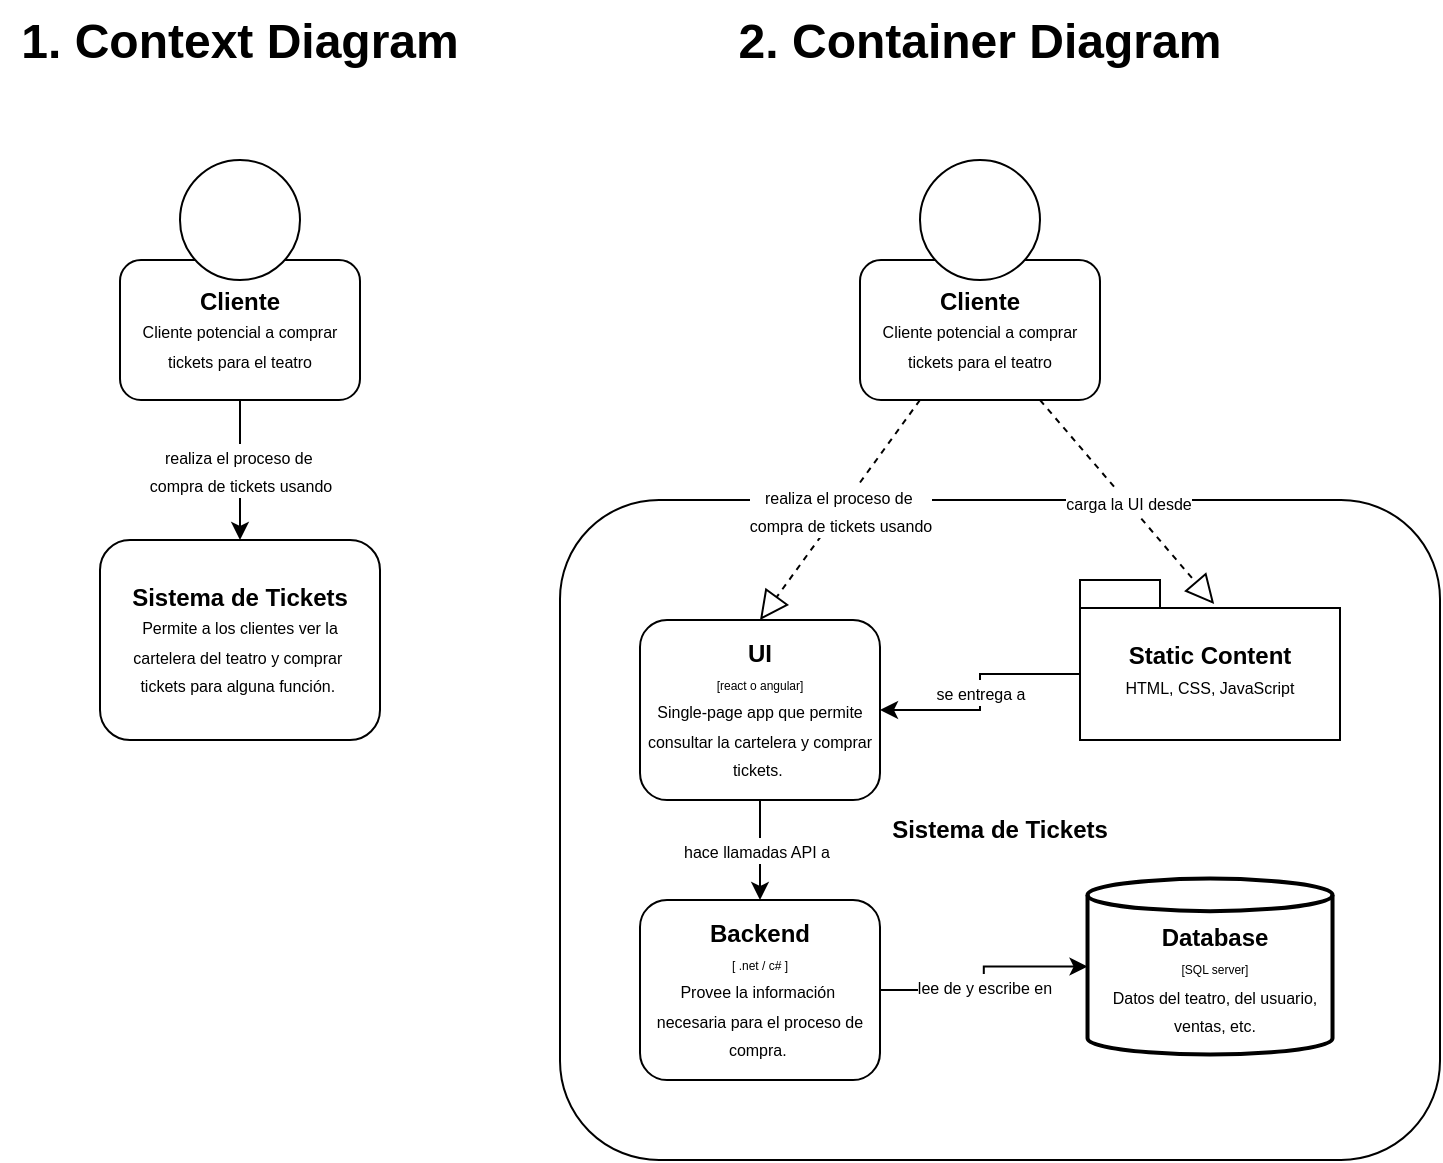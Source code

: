 <mxfile version="28.2.7">
  <diagram name="Página-1" id="r4OL-8VJmVTg6mvdqsjt">
    <mxGraphModel dx="606" dy="497" grid="1" gridSize="10" guides="1" tooltips="1" connect="1" arrows="1" fold="1" page="1" pageScale="1" pageWidth="827" pageHeight="1169" math="0" shadow="0">
      <root>
        <mxCell id="0" />
        <mxCell id="1" parent="0" />
        <mxCell id="yTKk0tZdHkr2-aVSklQV-4" value="&lt;font style=&quot;forced-color-adjust: none; color: rgb(0, 0, 0); font-family: Helvetica; font-style: normal; font-variant-ligatures: normal; font-variant-caps: normal; font-weight: 400; letter-spacing: normal; orphans: 2; text-align: center; text-indent: 0px; text-transform: none; widows: 2; word-spacing: 0px; -webkit-text-stroke-width: 0px; white-space: nowrap; text-decoration-thickness: initial; text-decoration-style: initial; text-decoration-color: initial; font-size: 8px;&quot;&gt;&lt;font style=&quot;forced-color-adjust: none;&quot;&gt;realiza&amp;nbsp;&lt;/font&gt;&lt;/font&gt;&lt;span style=&quot;background-color: light-dark(#ffffff, var(--ge-dark-color, #121212)); color: light-dark(rgb(0, 0, 0), rgb(255, 255, 255)); font-size: 8px;&quot;&gt;el proceso de&amp;nbsp;&lt;/span&gt;&lt;div&gt;&lt;span style=&quot;background-color: light-dark(#ffffff, var(--ge-dark-color, #121212)); color: light-dark(rgb(0, 0, 0), rgb(255, 255, 255)); font-size: 8px;&quot;&gt;compra&amp;nbsp;&lt;/span&gt;&lt;span style=&quot;background-color: light-dark(#ffffff, var(--ge-dark-color, #121212)); color: light-dark(rgb(0, 0, 0), rgb(255, 255, 255)); font-size: 8px;&quot;&gt;de tickets usando&lt;/span&gt;&lt;/div&gt;" style="edgeStyle=orthogonalEdgeStyle;rounded=0;orthogonalLoop=1;jettySize=auto;html=1;exitX=0.5;exitY=1;exitDx=0;exitDy=0;entryX=0.5;entryY=0;entryDx=0;entryDy=0;" edge="1" parent="1" source="yTKk0tZdHkr2-aVSklQV-1" target="yTKk0tZdHkr2-aVSklQV-2">
          <mxGeometry relative="1" as="geometry" />
        </mxCell>
        <mxCell id="yTKk0tZdHkr2-aVSklQV-1" value="&lt;b&gt;Cliente&lt;/b&gt;&lt;div&gt;&lt;span style=&quot;font-size: 8px;&quot;&gt;Cliente potencial a comprar tickets para el teatro&lt;/span&gt;&lt;/div&gt;" style="rounded=1;whiteSpace=wrap;html=1;" vertex="1" parent="1">
          <mxGeometry x="100" y="170" width="120" height="70" as="geometry" />
        </mxCell>
        <mxCell id="yTKk0tZdHkr2-aVSklQV-2" value="&lt;b&gt;Sistema de Tickets&lt;/b&gt;&lt;div&gt;&lt;font style=&quot;font-size: 8px;&quot;&gt;Permite a los clientes ver la&lt;/font&gt;&lt;/div&gt;&lt;div&gt;&lt;font style=&quot;font-size: 8px;&quot;&gt;cartelera del teatro y comprar&amp;nbsp;&lt;/font&gt;&lt;/div&gt;&lt;div&gt;&lt;font style=&quot;font-size: 8px;&quot;&gt;tickets para alguna función.&amp;nbsp;&lt;/font&gt;&lt;/div&gt;" style="rounded=1;whiteSpace=wrap;html=1;" vertex="1" parent="1">
          <mxGeometry x="90" y="310" width="140" height="100" as="geometry" />
        </mxCell>
        <mxCell id="yTKk0tZdHkr2-aVSklQV-8" value="&lt;b&gt;Cliente&lt;/b&gt;&lt;div&gt;&lt;span style=&quot;font-size: 8px;&quot;&gt;Cliente potencial a comprar tickets para el teatro&lt;/span&gt;&lt;/div&gt;" style="rounded=1;whiteSpace=wrap;html=1;" vertex="1" parent="1">
          <mxGeometry x="470" y="170" width="120" height="70" as="geometry" />
        </mxCell>
        <mxCell id="yTKk0tZdHkr2-aVSklQV-9" value="&lt;b&gt;Sistema de Tickets&lt;/b&gt;" style="rounded=1;whiteSpace=wrap;html=1;fillColor=none;align=center;" vertex="1" parent="1">
          <mxGeometry x="320" y="290" width="440" height="330" as="geometry" />
        </mxCell>
        <mxCell id="yTKk0tZdHkr2-aVSklQV-10" value="" style="strokeWidth=2;html=1;shape=mxgraph.flowchart.direct_data;whiteSpace=wrap;rotation=-90;" vertex="1" parent="1">
          <mxGeometry x="601.1" y="462.04" width="87.82" height="122.5" as="geometry" />
        </mxCell>
        <mxCell id="yTKk0tZdHkr2-aVSklQV-11" value="&lt;b&gt;Backend&lt;/b&gt;&lt;div&gt;&lt;font style=&quot;font-size: 6px;&quot;&gt;[ .net / c# ]&lt;/font&gt;&lt;/div&gt;&lt;div&gt;&lt;span style=&quot;font-size: 8px;&quot;&gt;Provee la información&amp;nbsp;&lt;/span&gt;&lt;/div&gt;&lt;div&gt;&lt;span style=&quot;font-size: 8px;&quot;&gt;necesaria para el proceso de compra.&amp;nbsp;&lt;/span&gt;&lt;/div&gt;" style="rounded=1;whiteSpace=wrap;html=1;" vertex="1" parent="1">
          <mxGeometry x="360" y="490" width="120" height="90" as="geometry" />
        </mxCell>
        <mxCell id="yTKk0tZdHkr2-aVSklQV-17" style="edgeStyle=orthogonalEdgeStyle;rounded=0;orthogonalLoop=1;jettySize=auto;html=1;exitX=0.5;exitY=1;exitDx=0;exitDy=0;" edge="1" parent="1" source="yTKk0tZdHkr2-aVSklQV-12" target="yTKk0tZdHkr2-aVSklQV-11">
          <mxGeometry relative="1" as="geometry" />
        </mxCell>
        <mxCell id="yTKk0tZdHkr2-aVSklQV-22" value="&lt;font style=&quot;font-size: 8px;&quot;&gt;hace llamadas API a&lt;/font&gt;" style="edgeLabel;html=1;align=center;verticalAlign=middle;resizable=0;points=[];" vertex="1" connectable="0" parent="yTKk0tZdHkr2-aVSklQV-17">
          <mxGeometry x="-0.002" y="-2" relative="1" as="geometry">
            <mxPoint as="offset" />
          </mxGeometry>
        </mxCell>
        <mxCell id="yTKk0tZdHkr2-aVSklQV-12" value="&lt;b&gt;UI&lt;/b&gt;&lt;div&gt;&lt;font style=&quot;font-size: 6px;&quot;&gt;[react o angular]&lt;/font&gt;&lt;/div&gt;&lt;div&gt;&lt;font style=&quot;font-size: 8px;&quot;&gt;Single-page app que permite consultar la cartelera y comprar tickets.&amp;nbsp;&lt;/font&gt;&lt;/div&gt;" style="rounded=1;whiteSpace=wrap;html=1;" vertex="1" parent="1">
          <mxGeometry x="360" y="350" width="120" height="90" as="geometry" />
        </mxCell>
        <mxCell id="yTKk0tZdHkr2-aVSklQV-16" value="&lt;font style=&quot;font-size: 8px;&quot;&gt;se entrega a&lt;/font&gt;" style="edgeStyle=orthogonalEdgeStyle;rounded=0;orthogonalLoop=1;jettySize=auto;html=1;exitX=0;exitY=0;exitDx=0;exitDy=47;exitPerimeter=0;entryX=1;entryY=0.5;entryDx=0;entryDy=0;" edge="1" parent="1" source="yTKk0tZdHkr2-aVSklQV-13" target="yTKk0tZdHkr2-aVSklQV-12">
          <mxGeometry relative="1" as="geometry" />
        </mxCell>
        <mxCell id="yTKk0tZdHkr2-aVSklQV-13" value="Static Content&lt;div&gt;&lt;span style=&quot;font-size: 8px; font-weight: 400;&quot;&gt;HTML, CSS, JavaScript&lt;/span&gt;&lt;/div&gt;" style="shape=folder;fontStyle=1;spacingTop=10;tabWidth=40;tabHeight=14;tabPosition=left;html=1;whiteSpace=wrap;" vertex="1" parent="1">
          <mxGeometry x="580" y="330" width="130" height="80" as="geometry" />
        </mxCell>
        <mxCell id="yTKk0tZdHkr2-aVSklQV-18" style="edgeStyle=orthogonalEdgeStyle;rounded=0;orthogonalLoop=1;jettySize=auto;html=1;exitX=1;exitY=0.5;exitDx=0;exitDy=0;entryX=0.5;entryY=0;entryDx=0;entryDy=0;entryPerimeter=0;" edge="1" parent="1" source="yTKk0tZdHkr2-aVSklQV-11" target="yTKk0tZdHkr2-aVSklQV-10">
          <mxGeometry relative="1" as="geometry" />
        </mxCell>
        <mxCell id="yTKk0tZdHkr2-aVSklQV-23" value="&lt;font style=&quot;font-size: 8px;&quot;&gt;lee de y escribe en&lt;/font&gt;" style="edgeLabel;html=1;align=center;verticalAlign=middle;resizable=0;points=[];" vertex="1" connectable="0" parent="yTKk0tZdHkr2-aVSklQV-18">
          <mxGeometry x="-0.063" relative="1" as="geometry">
            <mxPoint as="offset" />
          </mxGeometry>
        </mxCell>
        <mxCell id="yTKk0tZdHkr2-aVSklQV-19" value="&lt;b&gt;Database&lt;/b&gt;&lt;div&gt;&lt;font style=&quot;font-size: 6px;&quot;&gt;[SQL server]&lt;/font&gt;&lt;/div&gt;&lt;div&gt;&lt;span style=&quot;font-size: 8px;&quot;&gt;Datos del teatro, del usuario, ventas, etc.&lt;/span&gt;&lt;/div&gt;" style="text;html=1;whiteSpace=wrap;strokeColor=none;fillColor=none;align=center;verticalAlign=middle;rounded=0;" vertex="1" parent="1">
          <mxGeometry x="590" y="500" width="115" height="60" as="geometry" />
        </mxCell>
        <mxCell id="yTKk0tZdHkr2-aVSklQV-20" value="&lt;font style=&quot;font-size: 8px;&quot;&gt;&lt;font style=&quot;&quot;&gt;realiza&amp;nbsp;&lt;/font&gt;&lt;/font&gt;&lt;span style=&quot;font-size: 8px; color: light-dark(rgb(0, 0, 0), rgb(255, 255, 255)); background-color: light-dark(#ffffff, var(--ge-dark-color, #121212));&quot;&gt;el proceso de&amp;nbsp;&lt;/span&gt;&lt;div&gt;&lt;span style=&quot;font-size: 8px; color: light-dark(rgb(0, 0, 0), rgb(255, 255, 255)); background-color: light-dark(#ffffff, var(--ge-dark-color, #121212));&quot;&gt;compra&amp;nbsp;&lt;/span&gt;&lt;span style=&quot;font-size: 8px; color: light-dark(rgb(0, 0, 0), rgb(255, 255, 255)); background-color: light-dark(#ffffff, var(--ge-dark-color, #121212));&quot;&gt;de tickets usando&lt;/span&gt;&lt;/div&gt;" style="endArrow=block;dashed=1;endFill=0;endSize=12;html=1;rounded=0;exitX=0.25;exitY=1;exitDx=0;exitDy=0;entryX=0.5;entryY=0;entryDx=0;entryDy=0;" edge="1" parent="1" source="yTKk0tZdHkr2-aVSklQV-8" target="yTKk0tZdHkr2-aVSklQV-12">
          <mxGeometry x="-0.004" width="160" relative="1" as="geometry">
            <mxPoint x="470" y="360" as="sourcePoint" />
            <mxPoint x="630" y="360" as="targetPoint" />
            <mxPoint as="offset" />
          </mxGeometry>
        </mxCell>
        <mxCell id="yTKk0tZdHkr2-aVSklQV-21" value="&lt;font style=&quot;font-size: 8px;&quot;&gt;carga la UI desde&lt;/font&gt;" style="endArrow=block;dashed=1;endFill=0;endSize=12;html=1;rounded=0;exitX=0.75;exitY=1;exitDx=0;exitDy=0;entryX=0.516;entryY=0.15;entryDx=0;entryDy=0;entryPerimeter=0;" edge="1" parent="1" source="yTKk0tZdHkr2-aVSklQV-8" target="yTKk0tZdHkr2-aVSklQV-13">
          <mxGeometry width="160" relative="1" as="geometry">
            <mxPoint x="547" y="240" as="sourcePoint" />
            <mxPoint x="480" y="360" as="targetPoint" />
          </mxGeometry>
        </mxCell>
        <mxCell id="yTKk0tZdHkr2-aVSklQV-24" value="" style="ellipse;whiteSpace=wrap;html=1;aspect=fixed;" vertex="1" parent="1">
          <mxGeometry x="130" y="120" width="60" height="60" as="geometry" />
        </mxCell>
        <mxCell id="yTKk0tZdHkr2-aVSklQV-25" value="" style="ellipse;whiteSpace=wrap;html=1;aspect=fixed;" vertex="1" parent="1">
          <mxGeometry x="500" y="120" width="60" height="60" as="geometry" />
        </mxCell>
        <mxCell id="yTKk0tZdHkr2-aVSklQV-26" value="&lt;h1 style=&quot;margin-top: 0px;&quot;&gt;1. Context Diagram&lt;/h1&gt;" style="text;html=1;whiteSpace=wrap;overflow=hidden;rounded=0;align=center;" vertex="1" parent="1">
          <mxGeometry x="40" y="40" width="240" height="40" as="geometry" />
        </mxCell>
        <mxCell id="yTKk0tZdHkr2-aVSklQV-27" value="&lt;h1 style=&quot;margin-top: 0px;&quot;&gt;2. Container Diagram&lt;/h1&gt;" style="text;html=1;whiteSpace=wrap;overflow=hidden;rounded=0;align=center;" vertex="1" parent="1">
          <mxGeometry x="390" y="40" width="280" height="40" as="geometry" />
        </mxCell>
      </root>
    </mxGraphModel>
  </diagram>
</mxfile>
